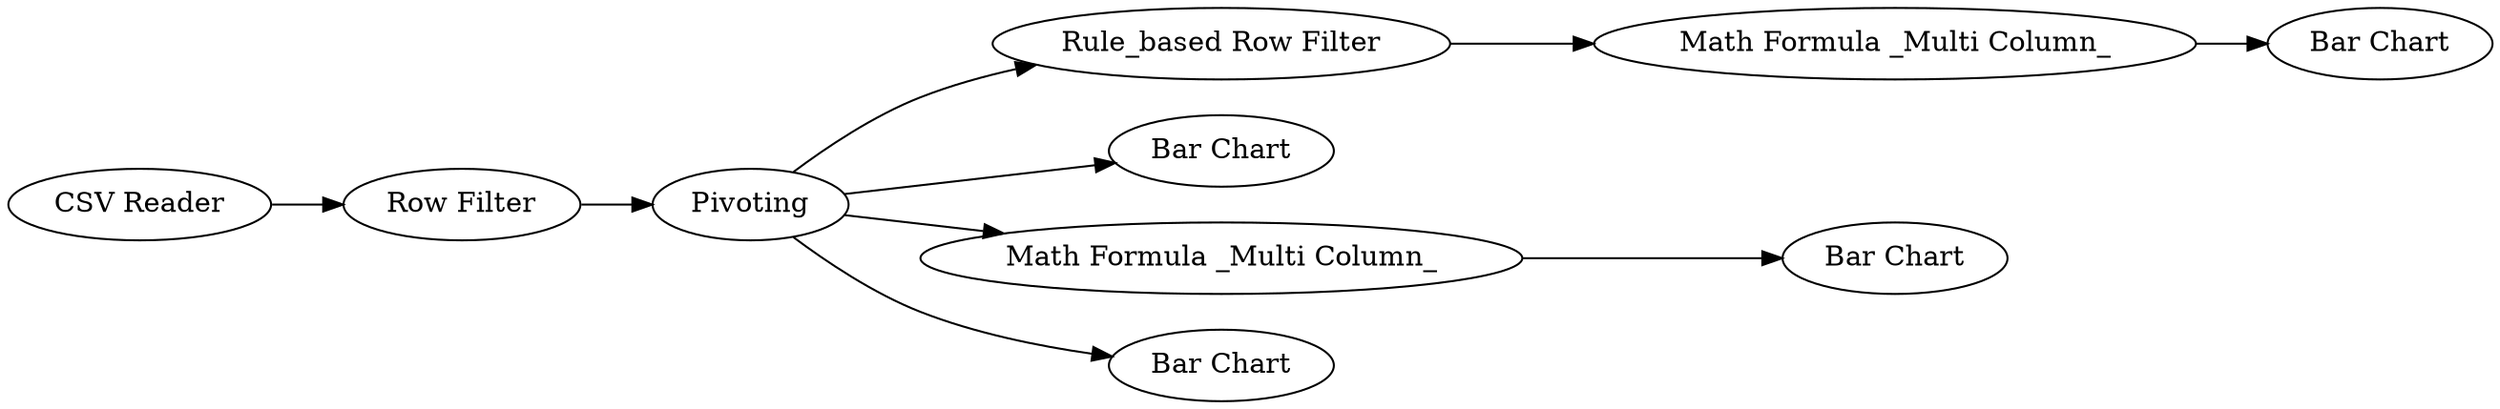 digraph {
	"-8519952692079409278_25" [label="Rule_based Row Filter"]
	"-8519952692079409278_15" [label="Bar Chart"]
	"-8519952692079409278_3" [label="CSV Reader"]
	"-8519952692079409278_11" [label="Math Formula _Multi Column_"]
	"-8519952692079409278_4" [label="Row Filter"]
	"-8519952692079409278_21" [label="Math Formula _Multi Column_"]
	"-8519952692079409278_14" [label="Bar Chart"]
	"-8519952692079409278_7" [label=Pivoting]
	"-8519952692079409278_16" [label="Bar Chart"]
	"-8519952692079409278_22" [label="Bar Chart"]
	"-8519952692079409278_7" -> "-8519952692079409278_25"
	"-8519952692079409278_25" -> "-8519952692079409278_21"
	"-8519952692079409278_7" -> "-8519952692079409278_15"
	"-8519952692079409278_11" -> "-8519952692079409278_16"
	"-8519952692079409278_7" -> "-8519952692079409278_14"
	"-8519952692079409278_21" -> "-8519952692079409278_22"
	"-8519952692079409278_7" -> "-8519952692079409278_11"
	"-8519952692079409278_3" -> "-8519952692079409278_4"
	"-8519952692079409278_4" -> "-8519952692079409278_7"
	rankdir=LR
}
